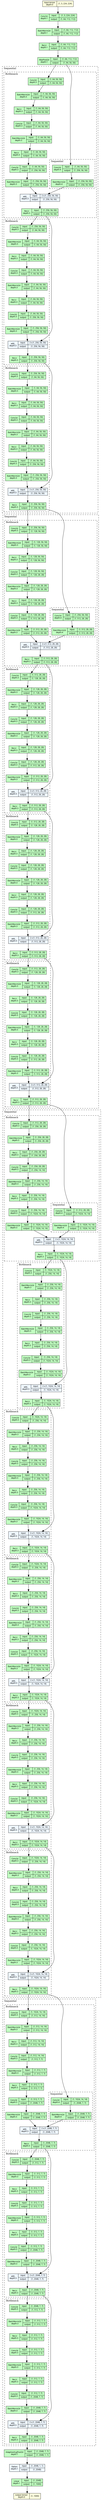 strict digraph Resnet {
	graph [ordering=in size="132.29999999999998,132.29999999999998"]
	node [align=left fontname="Linux libertine" fontsize=10 height=0.2 ranksep=0.1 shape=record style=filled]
	edge [fontsize=10]
	0 [label="input-tensor&#92;ndepth:0|(1, 3, 224, 224)" fillcolor=lightyellow]
	1 [label="Conv2d&#92;ndepth:1|{input:|output:}|{(1, 3, 224, 224)|(1, 64, 112, 112)}" fillcolor=darkseagreen1]
	2 [label="BatchNorm2d&#92;ndepth:1|{input:|output:}|{(1, 64, 112, 112)|(1, 64, 112, 112)}" fillcolor=darkseagreen1]
	3 [label="ReLU&#92;ndepth:1|{input:|output:}|{(1, 64, 112, 112)|(1, 64, 112, 112)}" fillcolor=darkseagreen1]
	4 [label="MaxPool2d&#92;ndepth:1|{input:|output:}|{(1, 64, 112, 112)|(1, 64, 56, 56)}" fillcolor=darkseagreen1]
	subgraph cluster_2 {
		fontsize=12 label=Sequential labeljust=l style=dashed
		subgraph cluster_3 {
			fontsize=12 label=Bottleneck labeljust=l style=dashed
			5 [label="Conv2d&#92;ndepth:3|{input:|output:}|{(1, 64, 56, 56)|(1, 64, 56, 56)}" fillcolor=darkseagreen1]
			6 [label="BatchNorm2d&#92;ndepth:3|{input:|output:}|{(1, 64, 56, 56)|(1, 64, 56, 56)}" fillcolor=darkseagreen1]
			7 [label="ReLU&#92;ndepth:3|{input:|output:}|{(1, 64, 56, 56)|(1, 64, 56, 56)}" fillcolor=darkseagreen1]
			8 [label="Conv2d&#92;ndepth:3|{input:|output:}|{(1, 64, 56, 56)|(1, 64, 56, 56)}" fillcolor=darkseagreen1]
			9 [label="BatchNorm2d&#92;ndepth:3|{input:|output:}|{(1, 64, 56, 56)|(1, 64, 56, 56)}" fillcolor=darkseagreen1]
			10 [label="ReLU&#92;ndepth:3|{input:|output:}|{(1, 64, 56, 56)|(1, 64, 56, 56)}" fillcolor=darkseagreen1]
			11 [label="Conv2d&#92;ndepth:3|{input:|output:}|{(1, 64, 56, 56)|(1, 256, 56, 56)}" fillcolor=darkseagreen1]
			12 [label="BatchNorm2d&#92;ndepth:3|{input:|output:}|{(1, 256, 56, 56)|(1, 256, 56, 56)}" fillcolor=darkseagreen1]
			subgraph cluster_4 {
				fontsize=12 label=Sequential labeljust=l style=dashed
				13 [label="Conv2d&#92;ndepth:4|{input:|output:}|{(1, 64, 56, 56)|(1, 256, 56, 56)}" fillcolor=darkseagreen1]
				14 [label="BatchNorm2d&#92;ndepth:4|{input:|output:}|{(1, 256, 56, 56)|(1, 256, 56, 56)}" fillcolor=darkseagreen1]
			}
			15 [label="add_&#92;ndepth:3|{input:|output:}|{2 x (1, 256, 56, 56)|(1, 256, 56, 56)}" fillcolor=aliceblue]
			16 [label="ReLU&#92;ndepth:3|{input:|output:}|{(1, 256, 56, 56)|(1, 256, 56, 56)}" fillcolor=darkseagreen1]
		}
		subgraph cluster_5 {
			fontsize=12 label=Bottleneck labeljust=l style=dashed
			17 [label="Conv2d&#92;ndepth:3|{input:|output:}|{(1, 256, 56, 56)|(1, 64, 56, 56)}" fillcolor=darkseagreen1]
			18 [label="BatchNorm2d&#92;ndepth:3|{input:|output:}|{(1, 64, 56, 56)|(1, 64, 56, 56)}" fillcolor=darkseagreen1]
			19 [label="ReLU&#92;ndepth:3|{input:|output:}|{(1, 64, 56, 56)|(1, 64, 56, 56)}" fillcolor=darkseagreen1]
			20 [label="Conv2d&#92;ndepth:3|{input:|output:}|{(1, 64, 56, 56)|(1, 64, 56, 56)}" fillcolor=darkseagreen1]
			21 [label="BatchNorm2d&#92;ndepth:3|{input:|output:}|{(1, 64, 56, 56)|(1, 64, 56, 56)}" fillcolor=darkseagreen1]
			22 [label="ReLU&#92;ndepth:3|{input:|output:}|{(1, 64, 56, 56)|(1, 64, 56, 56)}" fillcolor=darkseagreen1]
			23 [label="Conv2d&#92;ndepth:3|{input:|output:}|{(1, 64, 56, 56)|(1, 256, 56, 56)}" fillcolor=darkseagreen1]
			24 [label="BatchNorm2d&#92;ndepth:3|{input:|output:}|{(1, 256, 56, 56)|(1, 256, 56, 56)}" fillcolor=darkseagreen1]
			25 [label="add_&#92;ndepth:3|{input:|output:}|{2 x (1, 256, 56, 56)|(1, 256, 56, 56)}" fillcolor=aliceblue]
			26 [label="ReLU&#92;ndepth:3|{input:|output:}|{(1, 256, 56, 56)|(1, 256, 56, 56)}" fillcolor=darkseagreen1]
		}
		subgraph cluster_6 {
			fontsize=12 label=Bottleneck labeljust=l style=dashed
			27 [label="Conv2d&#92;ndepth:3|{input:|output:}|{(1, 256, 56, 56)|(1, 64, 56, 56)}" fillcolor=darkseagreen1]
			28 [label="BatchNorm2d&#92;ndepth:3|{input:|output:}|{(1, 64, 56, 56)|(1, 64, 56, 56)}" fillcolor=darkseagreen1]
			29 [label="ReLU&#92;ndepth:3|{input:|output:}|{(1, 64, 56, 56)|(1, 64, 56, 56)}" fillcolor=darkseagreen1]
			30 [label="Conv2d&#92;ndepth:3|{input:|output:}|{(1, 64, 56, 56)|(1, 64, 56, 56)}" fillcolor=darkseagreen1]
			31 [label="BatchNorm2d&#92;ndepth:3|{input:|output:}|{(1, 64, 56, 56)|(1, 64, 56, 56)}" fillcolor=darkseagreen1]
			32 [label="ReLU&#92;ndepth:3|{input:|output:}|{(1, 64, 56, 56)|(1, 64, 56, 56)}" fillcolor=darkseagreen1]
			33 [label="Conv2d&#92;ndepth:3|{input:|output:}|{(1, 64, 56, 56)|(1, 256, 56, 56)}" fillcolor=darkseagreen1]
			34 [label="BatchNorm2d&#92;ndepth:3|{input:|output:}|{(1, 256, 56, 56)|(1, 256, 56, 56)}" fillcolor=darkseagreen1]
			35 [label="add_&#92;ndepth:3|{input:|output:}|{2 x (1, 256, 56, 56)|(1, 256, 56, 56)}" fillcolor=aliceblue]
			36 [label="ReLU&#92;ndepth:3|{input:|output:}|{(1, 256, 56, 56)|(1, 256, 56, 56)}" fillcolor=darkseagreen1]
		}
	}
	subgraph cluster_7 {
		fontsize=12 label=Sequential labeljust=l style=dashed
		subgraph cluster_8 {
			fontsize=12 label=Bottleneck labeljust=l style=dashed
			37 [label="Conv2d&#92;ndepth:3|{input:|output:}|{(1, 256, 56, 56)|(1, 128, 56, 56)}" fillcolor=darkseagreen1]
			38 [label="BatchNorm2d&#92;ndepth:3|{input:|output:}|{(1, 128, 56, 56)|(1, 128, 56, 56)}" fillcolor=darkseagreen1]
			39 [label="ReLU&#92;ndepth:3|{input:|output:}|{(1, 128, 56, 56)|(1, 128, 56, 56)}" fillcolor=darkseagreen1]
			40 [label="Conv2d&#92;ndepth:3|{input:|output:}|{(1, 128, 56, 56)|(1, 128, 28, 28)}" fillcolor=darkseagreen1]
			41 [label="BatchNorm2d&#92;ndepth:3|{input:|output:}|{(1, 128, 28, 28)|(1, 128, 28, 28)}" fillcolor=darkseagreen1]
			42 [label="ReLU&#92;ndepth:3|{input:|output:}|{(1, 128, 28, 28)|(1, 128, 28, 28)}" fillcolor=darkseagreen1]
			43 [label="Conv2d&#92;ndepth:3|{input:|output:}|{(1, 128, 28, 28)|(1, 512, 28, 28)}" fillcolor=darkseagreen1]
			44 [label="BatchNorm2d&#92;ndepth:3|{input:|output:}|{(1, 512, 28, 28)|(1, 512, 28, 28)}" fillcolor=darkseagreen1]
			subgraph cluster_9 {
				fontsize=12 label=Sequential labeljust=l style=dashed
				45 [label="Conv2d&#92;ndepth:4|{input:|output:}|{(1, 256, 56, 56)|(1, 512, 28, 28)}" fillcolor=darkseagreen1]
				46 [label="BatchNorm2d&#92;ndepth:4|{input:|output:}|{(1, 512, 28, 28)|(1, 512, 28, 28)}" fillcolor=darkseagreen1]
			}
			47 [label="add_&#92;ndepth:3|{input:|output:}|{2 x (1, 512, 28, 28)|(1, 512, 28, 28)}" fillcolor=aliceblue]
			48 [label="ReLU&#92;ndepth:3|{input:|output:}|{(1, 512, 28, 28)|(1, 512, 28, 28)}" fillcolor=darkseagreen1]
		}
		subgraph cluster_10 {
			fontsize=12 label=Bottleneck labeljust=l style=dashed
			49 [label="Conv2d&#92;ndepth:3|{input:|output:}|{(1, 512, 28, 28)|(1, 128, 28, 28)}" fillcolor=darkseagreen1]
			50 [label="BatchNorm2d&#92;ndepth:3|{input:|output:}|{(1, 128, 28, 28)|(1, 128, 28, 28)}" fillcolor=darkseagreen1]
			51 [label="ReLU&#92;ndepth:3|{input:|output:}|{(1, 128, 28, 28)|(1, 128, 28, 28)}" fillcolor=darkseagreen1]
			52 [label="Conv2d&#92;ndepth:3|{input:|output:}|{(1, 128, 28, 28)|(1, 128, 28, 28)}" fillcolor=darkseagreen1]
			53 [label="BatchNorm2d&#92;ndepth:3|{input:|output:}|{(1, 128, 28, 28)|(1, 128, 28, 28)}" fillcolor=darkseagreen1]
			54 [label="ReLU&#92;ndepth:3|{input:|output:}|{(1, 128, 28, 28)|(1, 128, 28, 28)}" fillcolor=darkseagreen1]
			55 [label="Conv2d&#92;ndepth:3|{input:|output:}|{(1, 128, 28, 28)|(1, 512, 28, 28)}" fillcolor=darkseagreen1]
			56 [label="BatchNorm2d&#92;ndepth:3|{input:|output:}|{(1, 512, 28, 28)|(1, 512, 28, 28)}" fillcolor=darkseagreen1]
			57 [label="add_&#92;ndepth:3|{input:|output:}|{2 x (1, 512, 28, 28)|(1, 512, 28, 28)}" fillcolor=aliceblue]
			58 [label="ReLU&#92;ndepth:3|{input:|output:}|{(1, 512, 28, 28)|(1, 512, 28, 28)}" fillcolor=darkseagreen1]
		}
		subgraph cluster_11 {
			fontsize=12 label=Bottleneck labeljust=l style=dashed
			59 [label="Conv2d&#92;ndepth:3|{input:|output:}|{(1, 512, 28, 28)|(1, 128, 28, 28)}" fillcolor=darkseagreen1]
			60 [label="BatchNorm2d&#92;ndepth:3|{input:|output:}|{(1, 128, 28, 28)|(1, 128, 28, 28)}" fillcolor=darkseagreen1]
			61 [label="ReLU&#92;ndepth:3|{input:|output:}|{(1, 128, 28, 28)|(1, 128, 28, 28)}" fillcolor=darkseagreen1]
			62 [label="Conv2d&#92;ndepth:3|{input:|output:}|{(1, 128, 28, 28)|(1, 128, 28, 28)}" fillcolor=darkseagreen1]
			63 [label="BatchNorm2d&#92;ndepth:3|{input:|output:}|{(1, 128, 28, 28)|(1, 128, 28, 28)}" fillcolor=darkseagreen1]
			64 [label="ReLU&#92;ndepth:3|{input:|output:}|{(1, 128, 28, 28)|(1, 128, 28, 28)}" fillcolor=darkseagreen1]
			65 [label="Conv2d&#92;ndepth:3|{input:|output:}|{(1, 128, 28, 28)|(1, 512, 28, 28)}" fillcolor=darkseagreen1]
			66 [label="BatchNorm2d&#92;ndepth:3|{input:|output:}|{(1, 512, 28, 28)|(1, 512, 28, 28)}" fillcolor=darkseagreen1]
			67 [label="add_&#92;ndepth:3|{input:|output:}|{2 x (1, 512, 28, 28)|(1, 512, 28, 28)}" fillcolor=aliceblue]
			68 [label="ReLU&#92;ndepth:3|{input:|output:}|{(1, 512, 28, 28)|(1, 512, 28, 28)}" fillcolor=darkseagreen1]
		}
		subgraph cluster_12 {
			fontsize=12 label=Bottleneck labeljust=l style=dashed
			69 [label="Conv2d&#92;ndepth:3|{input:|output:}|{(1, 512, 28, 28)|(1, 128, 28, 28)}" fillcolor=darkseagreen1]
			70 [label="BatchNorm2d&#92;ndepth:3|{input:|output:}|{(1, 128, 28, 28)|(1, 128, 28, 28)}" fillcolor=darkseagreen1]
			71 [label="ReLU&#92;ndepth:3|{input:|output:}|{(1, 128, 28, 28)|(1, 128, 28, 28)}" fillcolor=darkseagreen1]
			72 [label="Conv2d&#92;ndepth:3|{input:|output:}|{(1, 128, 28, 28)|(1, 128, 28, 28)}" fillcolor=darkseagreen1]
			73 [label="BatchNorm2d&#92;ndepth:3|{input:|output:}|{(1, 128, 28, 28)|(1, 128, 28, 28)}" fillcolor=darkseagreen1]
			74 [label="ReLU&#92;ndepth:3|{input:|output:}|{(1, 128, 28, 28)|(1, 128, 28, 28)}" fillcolor=darkseagreen1]
			75 [label="Conv2d&#92;ndepth:3|{input:|output:}|{(1, 128, 28, 28)|(1, 512, 28, 28)}" fillcolor=darkseagreen1]
			76 [label="BatchNorm2d&#92;ndepth:3|{input:|output:}|{(1, 512, 28, 28)|(1, 512, 28, 28)}" fillcolor=darkseagreen1]
			77 [label="add_&#92;ndepth:3|{input:|output:}|{2 x (1, 512, 28, 28)|(1, 512, 28, 28)}" fillcolor=aliceblue]
			78 [label="ReLU&#92;ndepth:3|{input:|output:}|{(1, 512, 28, 28)|(1, 512, 28, 28)}" fillcolor=darkseagreen1]
		}
	}
	subgraph cluster_13 {
		fontsize=12 label=Sequential labeljust=l style=dashed
		subgraph cluster_14 {
			fontsize=12 label=Bottleneck labeljust=l style=dashed
			79 [label="Conv2d&#92;ndepth:3|{input:|output:}|{(1, 512, 28, 28)|(1, 256, 28, 28)}" fillcolor=darkseagreen1]
			80 [label="BatchNorm2d&#92;ndepth:3|{input:|output:}|{(1, 256, 28, 28)|(1, 256, 28, 28)}" fillcolor=darkseagreen1]
			81 [label="ReLU&#92;ndepth:3|{input:|output:}|{(1, 256, 28, 28)|(1, 256, 28, 28)}" fillcolor=darkseagreen1]
			82 [label="Conv2d&#92;ndepth:3|{input:|output:}|{(1, 256, 28, 28)|(1, 256, 14, 14)}" fillcolor=darkseagreen1]
			83 [label="BatchNorm2d&#92;ndepth:3|{input:|output:}|{(1, 256, 14, 14)|(1, 256, 14, 14)}" fillcolor=darkseagreen1]
			84 [label="ReLU&#92;ndepth:3|{input:|output:}|{(1, 256, 14, 14)|(1, 256, 14, 14)}" fillcolor=darkseagreen1]
			85 [label="Conv2d&#92;ndepth:3|{input:|output:}|{(1, 256, 14, 14)|(1, 1024, 14, 14)}" fillcolor=darkseagreen1]
			86 [label="BatchNorm2d&#92;ndepth:3|{input:|output:}|{(1, 1024, 14, 14)|(1, 1024, 14, 14)}" fillcolor=darkseagreen1]
			subgraph cluster_15 {
				fontsize=12 label=Sequential labeljust=l style=dashed
				87 [label="Conv2d&#92;ndepth:4|{input:|output:}|{(1, 512, 28, 28)|(1, 1024, 14, 14)}" fillcolor=darkseagreen1]
				88 [label="BatchNorm2d&#92;ndepth:4|{input:|output:}|{(1, 1024, 14, 14)|(1, 1024, 14, 14)}" fillcolor=darkseagreen1]
			}
			89 [label="add_&#92;ndepth:3|{input:|output:}|{2 x (1, 1024, 14, 14)|(1, 1024, 14, 14)}" fillcolor=aliceblue]
			90 [label="ReLU&#92;ndepth:3|{input:|output:}|{(1, 1024, 14, 14)|(1, 1024, 14, 14)}" fillcolor=darkseagreen1]
		}
		subgraph cluster_16 {
			fontsize=12 label=Bottleneck labeljust=l style=dashed
			91 [label="Conv2d&#92;ndepth:3|{input:|output:}|{(1, 1024, 14, 14)|(1, 256, 14, 14)}" fillcolor=darkseagreen1]
			92 [label="BatchNorm2d&#92;ndepth:3|{input:|output:}|{(1, 256, 14, 14)|(1, 256, 14, 14)}" fillcolor=darkseagreen1]
			93 [label="ReLU&#92;ndepth:3|{input:|output:}|{(1, 256, 14, 14)|(1, 256, 14, 14)}" fillcolor=darkseagreen1]
			94 [label="Conv2d&#92;ndepth:3|{input:|output:}|{(1, 256, 14, 14)|(1, 256, 14, 14)}" fillcolor=darkseagreen1]
			95 [label="BatchNorm2d&#92;ndepth:3|{input:|output:}|{(1, 256, 14, 14)|(1, 256, 14, 14)}" fillcolor=darkseagreen1]
			96 [label="ReLU&#92;ndepth:3|{input:|output:}|{(1, 256, 14, 14)|(1, 256, 14, 14)}" fillcolor=darkseagreen1]
			97 [label="Conv2d&#92;ndepth:3|{input:|output:}|{(1, 256, 14, 14)|(1, 1024, 14, 14)}" fillcolor=darkseagreen1]
			98 [label="BatchNorm2d&#92;ndepth:3|{input:|output:}|{(1, 1024, 14, 14)|(1, 1024, 14, 14)}" fillcolor=darkseagreen1]
			99 [label="add_&#92;ndepth:3|{input:|output:}|{2 x (1, 1024, 14, 14)|(1, 1024, 14, 14)}" fillcolor=aliceblue]
			100 [label="ReLU&#92;ndepth:3|{input:|output:}|{(1, 1024, 14, 14)|(1, 1024, 14, 14)}" fillcolor=darkseagreen1]
		}
		subgraph cluster_17 {
			fontsize=12 label=Bottleneck labeljust=l style=dashed
			101 [label="Conv2d&#92;ndepth:3|{input:|output:}|{(1, 1024, 14, 14)|(1, 256, 14, 14)}" fillcolor=darkseagreen1]
			102 [label="BatchNorm2d&#92;ndepth:3|{input:|output:}|{(1, 256, 14, 14)|(1, 256, 14, 14)}" fillcolor=darkseagreen1]
			103 [label="ReLU&#92;ndepth:3|{input:|output:}|{(1, 256, 14, 14)|(1, 256, 14, 14)}" fillcolor=darkseagreen1]
			104 [label="Conv2d&#92;ndepth:3|{input:|output:}|{(1, 256, 14, 14)|(1, 256, 14, 14)}" fillcolor=darkseagreen1]
			105 [label="BatchNorm2d&#92;ndepth:3|{input:|output:}|{(1, 256, 14, 14)|(1, 256, 14, 14)}" fillcolor=darkseagreen1]
			106 [label="ReLU&#92;ndepth:3|{input:|output:}|{(1, 256, 14, 14)|(1, 256, 14, 14)}" fillcolor=darkseagreen1]
			107 [label="Conv2d&#92;ndepth:3|{input:|output:}|{(1, 256, 14, 14)|(1, 1024, 14, 14)}" fillcolor=darkseagreen1]
			108 [label="BatchNorm2d&#92;ndepth:3|{input:|output:}|{(1, 1024, 14, 14)|(1, 1024, 14, 14)}" fillcolor=darkseagreen1]
			109 [label="add_&#92;ndepth:3|{input:|output:}|{2 x (1, 1024, 14, 14)|(1, 1024, 14, 14)}" fillcolor=aliceblue]
			110 [label="ReLU&#92;ndepth:3|{input:|output:}|{(1, 1024, 14, 14)|(1, 1024, 14, 14)}" fillcolor=darkseagreen1]
		}
		subgraph cluster_18 {
			fontsize=12 label=Bottleneck labeljust=l style=dashed
			111 [label="Conv2d&#92;ndepth:3|{input:|output:}|{(1, 1024, 14, 14)|(1, 256, 14, 14)}" fillcolor=darkseagreen1]
			112 [label="BatchNorm2d&#92;ndepth:3|{input:|output:}|{(1, 256, 14, 14)|(1, 256, 14, 14)}" fillcolor=darkseagreen1]
			113 [label="ReLU&#92;ndepth:3|{input:|output:}|{(1, 256, 14, 14)|(1, 256, 14, 14)}" fillcolor=darkseagreen1]
			114 [label="Conv2d&#92;ndepth:3|{input:|output:}|{(1, 256, 14, 14)|(1, 256, 14, 14)}" fillcolor=darkseagreen1]
			115 [label="BatchNorm2d&#92;ndepth:3|{input:|output:}|{(1, 256, 14, 14)|(1, 256, 14, 14)}" fillcolor=darkseagreen1]
			116 [label="ReLU&#92;ndepth:3|{input:|output:}|{(1, 256, 14, 14)|(1, 256, 14, 14)}" fillcolor=darkseagreen1]
			117 [label="Conv2d&#92;ndepth:3|{input:|output:}|{(1, 256, 14, 14)|(1, 1024, 14, 14)}" fillcolor=darkseagreen1]
			118 [label="BatchNorm2d&#92;ndepth:3|{input:|output:}|{(1, 1024, 14, 14)|(1, 1024, 14, 14)}" fillcolor=darkseagreen1]
			119 [label="add_&#92;ndepth:3|{input:|output:}|{2 x (1, 1024, 14, 14)|(1, 1024, 14, 14)}" fillcolor=aliceblue]
			120 [label="ReLU&#92;ndepth:3|{input:|output:}|{(1, 1024, 14, 14)|(1, 1024, 14, 14)}" fillcolor=darkseagreen1]
		}
		subgraph cluster_19 {
			fontsize=12 label=Bottleneck labeljust=l style=dashed
			121 [label="Conv2d&#92;ndepth:3|{input:|output:}|{(1, 1024, 14, 14)|(1, 256, 14, 14)}" fillcolor=darkseagreen1]
			122 [label="BatchNorm2d&#92;ndepth:3|{input:|output:}|{(1, 256, 14, 14)|(1, 256, 14, 14)}" fillcolor=darkseagreen1]
			123 [label="ReLU&#92;ndepth:3|{input:|output:}|{(1, 256, 14, 14)|(1, 256, 14, 14)}" fillcolor=darkseagreen1]
			124 [label="Conv2d&#92;ndepth:3|{input:|output:}|{(1, 256, 14, 14)|(1, 256, 14, 14)}" fillcolor=darkseagreen1]
			125 [label="BatchNorm2d&#92;ndepth:3|{input:|output:}|{(1, 256, 14, 14)|(1, 256, 14, 14)}" fillcolor=darkseagreen1]
			126 [label="ReLU&#92;ndepth:3|{input:|output:}|{(1, 256, 14, 14)|(1, 256, 14, 14)}" fillcolor=darkseagreen1]
			127 [label="Conv2d&#92;ndepth:3|{input:|output:}|{(1, 256, 14, 14)|(1, 1024, 14, 14)}" fillcolor=darkseagreen1]
			128 [label="BatchNorm2d&#92;ndepth:3|{input:|output:}|{(1, 1024, 14, 14)|(1, 1024, 14, 14)}" fillcolor=darkseagreen1]
			129 [label="add_&#92;ndepth:3|{input:|output:}|{2 x (1, 1024, 14, 14)|(1, 1024, 14, 14)}" fillcolor=aliceblue]
			130 [label="ReLU&#92;ndepth:3|{input:|output:}|{(1, 1024, 14, 14)|(1, 1024, 14, 14)}" fillcolor=darkseagreen1]
		}
		subgraph cluster_20 {
			fontsize=12 label=Bottleneck labeljust=l style=dashed
			131 [label="Conv2d&#92;ndepth:3|{input:|output:}|{(1, 1024, 14, 14)|(1, 256, 14, 14)}" fillcolor=darkseagreen1]
			132 [label="BatchNorm2d&#92;ndepth:3|{input:|output:}|{(1, 256, 14, 14)|(1, 256, 14, 14)}" fillcolor=darkseagreen1]
			133 [label="ReLU&#92;ndepth:3|{input:|output:}|{(1, 256, 14, 14)|(1, 256, 14, 14)}" fillcolor=darkseagreen1]
			134 [label="Conv2d&#92;ndepth:3|{input:|output:}|{(1, 256, 14, 14)|(1, 256, 14, 14)}" fillcolor=darkseagreen1]
			135 [label="BatchNorm2d&#92;ndepth:3|{input:|output:}|{(1, 256, 14, 14)|(1, 256, 14, 14)}" fillcolor=darkseagreen1]
			136 [label="ReLU&#92;ndepth:3|{input:|output:}|{(1, 256, 14, 14)|(1, 256, 14, 14)}" fillcolor=darkseagreen1]
			137 [label="Conv2d&#92;ndepth:3|{input:|output:}|{(1, 256, 14, 14)|(1, 1024, 14, 14)}" fillcolor=darkseagreen1]
			138 [label="BatchNorm2d&#92;ndepth:3|{input:|output:}|{(1, 1024, 14, 14)|(1, 1024, 14, 14)}" fillcolor=darkseagreen1]
			139 [label="add_&#92;ndepth:3|{input:|output:}|{2 x (1, 1024, 14, 14)|(1, 1024, 14, 14)}" fillcolor=aliceblue]
			140 [label="ReLU&#92;ndepth:3|{input:|output:}|{(1, 1024, 14, 14)|(1, 1024, 14, 14)}" fillcolor=darkseagreen1]
		}
	}
	subgraph cluster_21 {
		fontsize=12 label=Sequential labeljust=l style=dashed
		subgraph cluster_22 {
			fontsize=12 label=Bottleneck labeljust=l style=dashed
			141 [label="Conv2d&#92;ndepth:3|{input:|output:}|{(1, 1024, 14, 14)|(1, 512, 14, 14)}" fillcolor=darkseagreen1]
			142 [label="BatchNorm2d&#92;ndepth:3|{input:|output:}|{(1, 512, 14, 14)|(1, 512, 14, 14)}" fillcolor=darkseagreen1]
			143 [label="ReLU&#92;ndepth:3|{input:|output:}|{(1, 512, 14, 14)|(1, 512, 14, 14)}" fillcolor=darkseagreen1]
			144 [label="Conv2d&#92;ndepth:3|{input:|output:}|{(1, 512, 14, 14)|(1, 512, 7, 7)}" fillcolor=darkseagreen1]
			145 [label="BatchNorm2d&#92;ndepth:3|{input:|output:}|{(1, 512, 7, 7)|(1, 512, 7, 7)}" fillcolor=darkseagreen1]
			146 [label="ReLU&#92;ndepth:3|{input:|output:}|{(1, 512, 7, 7)|(1, 512, 7, 7)}" fillcolor=darkseagreen1]
			147 [label="Conv2d&#92;ndepth:3|{input:|output:}|{(1, 512, 7, 7)|(1, 2048, 7, 7)}" fillcolor=darkseagreen1]
			148 [label="BatchNorm2d&#92;ndepth:3|{input:|output:}|{(1, 2048, 7, 7)|(1, 2048, 7, 7)}" fillcolor=darkseagreen1]
			subgraph cluster_23 {
				fontsize=12 label=Sequential labeljust=l style=dashed
				149 [label="Conv2d&#92;ndepth:4|{input:|output:}|{(1, 1024, 14, 14)|(1, 2048, 7, 7)}" fillcolor=darkseagreen1]
				150 [label="BatchNorm2d&#92;ndepth:4|{input:|output:}|{(1, 2048, 7, 7)|(1, 2048, 7, 7)}" fillcolor=darkseagreen1]
			}
			151 [label="add_&#92;ndepth:3|{input:|output:}|{2 x (1, 2048, 7, 7)|(1, 2048, 7, 7)}" fillcolor=aliceblue]
			152 [label="ReLU&#92;ndepth:3|{input:|output:}|{(1, 2048, 7, 7)|(1, 2048, 7, 7)}" fillcolor=darkseagreen1]
		}
		subgraph cluster_24 {
			fontsize=12 label=Bottleneck labeljust=l style=dashed
			153 [label="Conv2d&#92;ndepth:3|{input:|output:}|{(1, 2048, 7, 7)|(1, 512, 7, 7)}" fillcolor=darkseagreen1]
			154 [label="BatchNorm2d&#92;ndepth:3|{input:|output:}|{(1, 512, 7, 7)|(1, 512, 7, 7)}" fillcolor=darkseagreen1]
			155 [label="ReLU&#92;ndepth:3|{input:|output:}|{(1, 512, 7, 7)|(1, 512, 7, 7)}" fillcolor=darkseagreen1]
			156 [label="Conv2d&#92;ndepth:3|{input:|output:}|{(1, 512, 7, 7)|(1, 512, 7, 7)}" fillcolor=darkseagreen1]
			157 [label="BatchNorm2d&#92;ndepth:3|{input:|output:}|{(1, 512, 7, 7)|(1, 512, 7, 7)}" fillcolor=darkseagreen1]
			158 [label="ReLU&#92;ndepth:3|{input:|output:}|{(1, 512, 7, 7)|(1, 512, 7, 7)}" fillcolor=darkseagreen1]
			159 [label="Conv2d&#92;ndepth:3|{input:|output:}|{(1, 512, 7, 7)|(1, 2048, 7, 7)}" fillcolor=darkseagreen1]
			160 [label="BatchNorm2d&#92;ndepth:3|{input:|output:}|{(1, 2048, 7, 7)|(1, 2048, 7, 7)}" fillcolor=darkseagreen1]
			161 [label="add_&#92;ndepth:3|{input:|output:}|{2 x (1, 2048, 7, 7)|(1, 2048, 7, 7)}" fillcolor=aliceblue]
			162 [label="ReLU&#92;ndepth:3|{input:|output:}|{(1, 2048, 7, 7)|(1, 2048, 7, 7)}" fillcolor=darkseagreen1]
		}
		subgraph cluster_25 {
			fontsize=12 label=Bottleneck labeljust=l style=dashed
			163 [label="Conv2d&#92;ndepth:3|{input:|output:}|{(1, 2048, 7, 7)|(1, 512, 7, 7)}" fillcolor=darkseagreen1]
			164 [label="BatchNorm2d&#92;ndepth:3|{input:|output:}|{(1, 512, 7, 7)|(1, 512, 7, 7)}" fillcolor=darkseagreen1]
			165 [label="ReLU&#92;ndepth:3|{input:|output:}|{(1, 512, 7, 7)|(1, 512, 7, 7)}" fillcolor=darkseagreen1]
			166 [label="Conv2d&#92;ndepth:3|{input:|output:}|{(1, 512, 7, 7)|(1, 512, 7, 7)}" fillcolor=darkseagreen1]
			167 [label="BatchNorm2d&#92;ndepth:3|{input:|output:}|{(1, 512, 7, 7)|(1, 512, 7, 7)}" fillcolor=darkseagreen1]
			168 [label="ReLU&#92;ndepth:3|{input:|output:}|{(1, 512, 7, 7)|(1, 512, 7, 7)}" fillcolor=darkseagreen1]
			169 [label="Conv2d&#92;ndepth:3|{input:|output:}|{(1, 512, 7, 7)|(1, 2048, 7, 7)}" fillcolor=darkseagreen1]
			170 [label="BatchNorm2d&#92;ndepth:3|{input:|output:}|{(1, 2048, 7, 7)|(1, 2048, 7, 7)}" fillcolor=darkseagreen1]
			171 [label="add_&#92;ndepth:3|{input:|output:}|{2 x (1, 2048, 7, 7)|(1, 2048, 7, 7)}" fillcolor=aliceblue]
			172 [label="ReLU&#92;ndepth:3|{input:|output:}|{(1, 2048, 7, 7)|(1, 2048, 7, 7)}" fillcolor=darkseagreen1]
		}
	}
	173 [label="AdaptiveAvgPool2d&#92;ndepth:1|{input:|output:}|{(1, 2048, 7, 7)|(1, 2048, 1, 1)}" fillcolor=darkseagreen1]
	174 [label="flatten&#92;ndepth:1|{input:|output:}|{(1, 2048, 1, 1)|(1, 2048)}" fillcolor=aliceblue]
	175 [label="Linear&#92;ndepth:1|{input:|output:}|{(1, 2048)|(1, 1000)}" fillcolor=darkseagreen1]
	176 [label="output-tensor&#92;ndepth:0|(1, 1000)" fillcolor=lightyellow]
	0 -> 1
	1 -> 2
	2 -> 3
	3 -> 4
	4 -> 5
	5 -> 6
	6 -> 7
	7 -> 8
	8 -> 9
	9 -> 10
	10 -> 11
	11 -> 12
	12 -> 15
	4 -> 13
	13 -> 14
	14 -> 15
	15 -> 16
	16 -> 17
	16 -> 25
	17 -> 18
	18 -> 19
	19 -> 20
	20 -> 21
	21 -> 22
	22 -> 23
	23 -> 24
	24 -> 25
	25 -> 26
	26 -> 27
	26 -> 35
	27 -> 28
	28 -> 29
	29 -> 30
	30 -> 31
	31 -> 32
	32 -> 33
	33 -> 34
	34 -> 35
	35 -> 36
	36 -> 37
	37 -> 38
	38 -> 39
	39 -> 40
	40 -> 41
	41 -> 42
	42 -> 43
	43 -> 44
	44 -> 47
	36 -> 45
	45 -> 46
	46 -> 47
	47 -> 48
	48 -> 49
	48 -> 57
	49 -> 50
	50 -> 51
	51 -> 52
	52 -> 53
	53 -> 54
	54 -> 55
	55 -> 56
	56 -> 57
	57 -> 58
	58 -> 59
	58 -> 67
	59 -> 60
	60 -> 61
	61 -> 62
	62 -> 63
	63 -> 64
	64 -> 65
	65 -> 66
	66 -> 67
	67 -> 68
	68 -> 69
	68 -> 77
	69 -> 70
	70 -> 71
	71 -> 72
	72 -> 73
	73 -> 74
	74 -> 75
	75 -> 76
	76 -> 77
	77 -> 78
	78 -> 79
	79 -> 80
	80 -> 81
	81 -> 82
	82 -> 83
	83 -> 84
	84 -> 85
	85 -> 86
	86 -> 89
	78 -> 87
	87 -> 88
	88 -> 89
	89 -> 90
	90 -> 91
	90 -> 99
	91 -> 92
	92 -> 93
	93 -> 94
	94 -> 95
	95 -> 96
	96 -> 97
	97 -> 98
	98 -> 99
	99 -> 100
	100 -> 101
	100 -> 109
	101 -> 102
	102 -> 103
	103 -> 104
	104 -> 105
	105 -> 106
	106 -> 107
	107 -> 108
	108 -> 109
	109 -> 110
	110 -> 111
	110 -> 119
	111 -> 112
	112 -> 113
	113 -> 114
	114 -> 115
	115 -> 116
	116 -> 117
	117 -> 118
	118 -> 119
	119 -> 120
	120 -> 121
	120 -> 129
	121 -> 122
	122 -> 123
	123 -> 124
	124 -> 125
	125 -> 126
	126 -> 127
	127 -> 128
	128 -> 129
	129 -> 130
	130 -> 131
	130 -> 139
	131 -> 132
	132 -> 133
	133 -> 134
	134 -> 135
	135 -> 136
	136 -> 137
	137 -> 138
	138 -> 139
	139 -> 140
	140 -> 141
	141 -> 142
	142 -> 143
	143 -> 144
	144 -> 145
	145 -> 146
	146 -> 147
	147 -> 148
	148 -> 151
	140 -> 149
	149 -> 150
	150 -> 151
	151 -> 152
	152 -> 153
	152 -> 161
	153 -> 154
	154 -> 155
	155 -> 156
	156 -> 157
	157 -> 158
	158 -> 159
	159 -> 160
	160 -> 161
	161 -> 162
	162 -> 163
	162 -> 171
	163 -> 164
	164 -> 165
	165 -> 166
	166 -> 167
	167 -> 168
	168 -> 169
	169 -> 170
	170 -> 171
	171 -> 172
	172 -> 173
	173 -> 174
	174 -> 175
	175 -> 176
}
